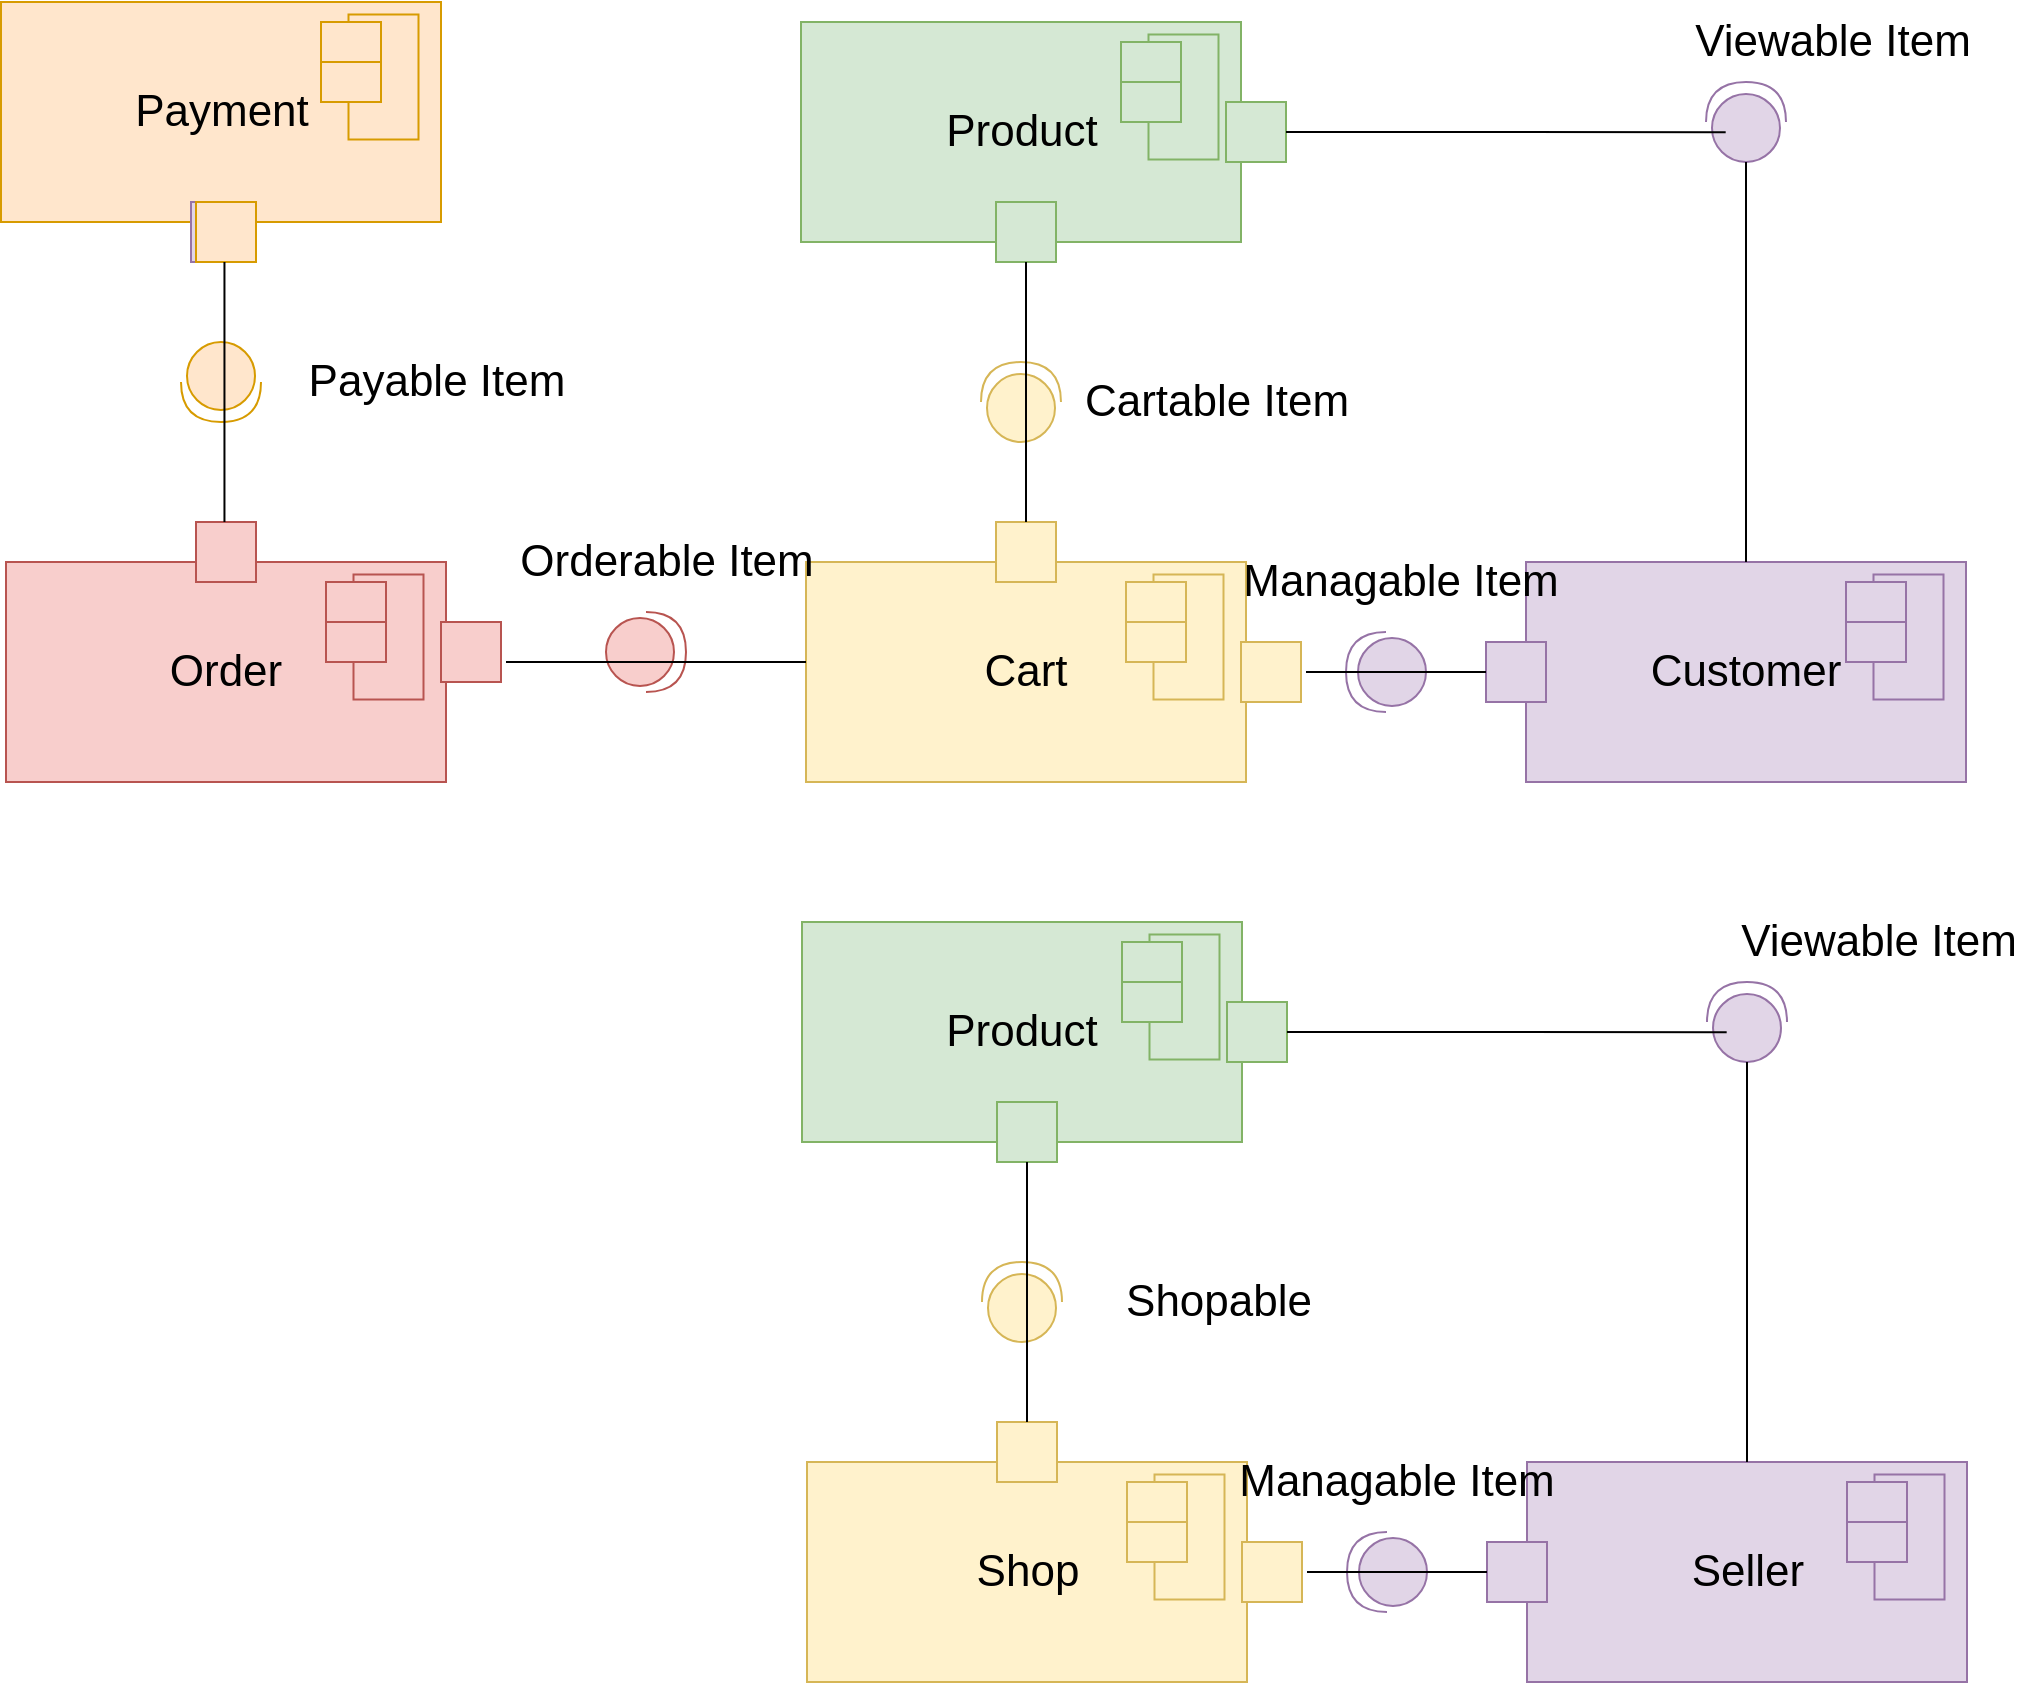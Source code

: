 <mxfile version="20.8.16"><diagram name="Page-1" id="d6bKRYBwjLOeX8YVccVs"><mxGraphModel dx="1956" dy="1044" grid="1" gridSize="10" guides="1" tooltips="1" connect="1" arrows="1" fold="1" page="1" pageScale="1" pageWidth="1100" pageHeight="850" math="0" shadow="0"><root><mxCell id="0"/><mxCell id="1" parent="0"/><mxCell id="qcZAhv24luyCMFHdP_Ei-7" value="Customer" style="rounded=0;whiteSpace=wrap;html=1;fontSize=22;fillColor=#e1d5e7;strokeColor=#9673a6;" vertex="1" parent="1"><mxGeometry x="820" y="290" width="220" height="110" as="geometry"/></mxCell><mxCell id="qcZAhv24luyCMFHdP_Ei-9" value="" style="whiteSpace=wrap;html=1;aspect=fixed;fontSize=22;fillColor=#e1d5e7;strokeColor=#9673a6;" vertex="1" parent="1"><mxGeometry x="800" y="330" width="30" height="30" as="geometry"/></mxCell><mxCell id="qcZAhv24luyCMFHdP_Ei-10" value="" style="rounded=0;whiteSpace=wrap;html=1;fontSize=22;rotation=90;fillColor=#e1d5e7;strokeColor=#9673a6;" vertex="1" parent="1"><mxGeometry x="980" y="310" width="62.5" height="35" as="geometry"/></mxCell><mxCell id="qcZAhv24luyCMFHdP_Ei-11" value="" style="rounded=0;whiteSpace=wrap;html=1;fontSize=22;fillColor=#e1d5e7;strokeColor=#9673a6;" vertex="1" parent="1"><mxGeometry x="980" y="320" width="30" height="20" as="geometry"/></mxCell><mxCell id="qcZAhv24luyCMFHdP_Ei-12" value="" style="rounded=0;whiteSpace=wrap;html=1;fontSize=22;fillColor=#e1d5e7;strokeColor=#9673a6;" vertex="1" parent="1"><mxGeometry x="980" y="300" width="30" height="20" as="geometry"/></mxCell><mxCell id="qcZAhv24luyCMFHdP_Ei-14" value="Cart" style="rounded=0;whiteSpace=wrap;html=1;fontSize=22;fillColor=#fff2cc;strokeColor=#d6b656;" vertex="1" parent="1"><mxGeometry x="460" y="290" width="220" height="110" as="geometry"/></mxCell><mxCell id="qcZAhv24luyCMFHdP_Ei-15" value="" style="whiteSpace=wrap;html=1;aspect=fixed;fontSize=22;fillColor=#fff2cc;strokeColor=#d6b656;" vertex="1" parent="1"><mxGeometry x="677.5" y="330" width="30" height="30" as="geometry"/></mxCell><mxCell id="qcZAhv24luyCMFHdP_Ei-16" value="" style="rounded=0;whiteSpace=wrap;html=1;fontSize=22;rotation=90;fillColor=#fff2cc;strokeColor=#d6b656;" vertex="1" parent="1"><mxGeometry x="620" y="310" width="62.5" height="35" as="geometry"/></mxCell><mxCell id="qcZAhv24luyCMFHdP_Ei-17" value="" style="rounded=0;whiteSpace=wrap;html=1;fontSize=22;fillColor=#fff2cc;strokeColor=#d6b656;" vertex="1" parent="1"><mxGeometry x="620" y="320" width="30" height="20" as="geometry"/></mxCell><mxCell id="qcZAhv24luyCMFHdP_Ei-18" value="" style="rounded=0;whiteSpace=wrap;html=1;fontSize=22;fillColor=#fff2cc;strokeColor=#d6b656;" vertex="1" parent="1"><mxGeometry x="620" y="300" width="30" height="20" as="geometry"/></mxCell><mxCell id="qcZAhv24luyCMFHdP_Ei-19" value="Product" style="rounded=0;whiteSpace=wrap;html=1;fontSize=22;fillColor=#d5e8d4;strokeColor=#82b366;" vertex="1" parent="1"><mxGeometry x="457.5" y="20" width="220" height="110" as="geometry"/></mxCell><mxCell id="qcZAhv24luyCMFHdP_Ei-20" value="" style="whiteSpace=wrap;html=1;aspect=fixed;fontSize=22;fillColor=#d5e8d4;strokeColor=#82b366;" vertex="1" parent="1"><mxGeometry x="555" y="110" width="30" height="30" as="geometry"/></mxCell><mxCell id="qcZAhv24luyCMFHdP_Ei-21" value="" style="rounded=0;whiteSpace=wrap;html=1;fontSize=22;rotation=90;fillColor=#d5e8d4;strokeColor=#82b366;" vertex="1" parent="1"><mxGeometry x="617.5" y="40" width="62.5" height="35" as="geometry"/></mxCell><mxCell id="qcZAhv24luyCMFHdP_Ei-22" value="" style="rounded=0;whiteSpace=wrap;html=1;fontSize=22;fillColor=#d5e8d4;strokeColor=#82b366;" vertex="1" parent="1"><mxGeometry x="617.5" y="50" width="30" height="20" as="geometry"/></mxCell><mxCell id="qcZAhv24luyCMFHdP_Ei-23" value="" style="rounded=0;whiteSpace=wrap;html=1;fontSize=22;fillColor=#d5e8d4;strokeColor=#82b366;" vertex="1" parent="1"><mxGeometry x="617.5" y="30" width="30" height="20" as="geometry"/></mxCell><mxCell id="qcZAhv24luyCMFHdP_Ei-24" value="Order" style="rounded=0;whiteSpace=wrap;html=1;fontSize=22;fillColor=#f8cecc;strokeColor=#b85450;" vertex="1" parent="1"><mxGeometry x="60" y="290" width="220" height="110" as="geometry"/></mxCell><mxCell id="qcZAhv24luyCMFHdP_Ei-25" value="" style="whiteSpace=wrap;html=1;aspect=fixed;fontSize=22;fillColor=#f8cecc;strokeColor=#b85450;" vertex="1" parent="1"><mxGeometry x="277.5" y="320" width="30" height="30" as="geometry"/></mxCell><mxCell id="qcZAhv24luyCMFHdP_Ei-26" value="" style="rounded=0;whiteSpace=wrap;html=1;fontSize=22;rotation=90;fillColor=#f8cecc;strokeColor=#b85450;" vertex="1" parent="1"><mxGeometry x="220" y="310" width="62.5" height="35" as="geometry"/></mxCell><mxCell id="qcZAhv24luyCMFHdP_Ei-27" value="" style="rounded=0;whiteSpace=wrap;html=1;fontSize=22;fillColor=#f8cecc;strokeColor=#b85450;" vertex="1" parent="1"><mxGeometry x="220" y="320" width="30" height="20" as="geometry"/></mxCell><mxCell id="qcZAhv24luyCMFHdP_Ei-28" value="" style="rounded=0;whiteSpace=wrap;html=1;fontSize=22;fillColor=#f8cecc;strokeColor=#b85450;" vertex="1" parent="1"><mxGeometry x="220" y="300" width="30" height="20" as="geometry"/></mxCell><mxCell id="qcZAhv24luyCMFHdP_Ei-29" value="Payment" style="rounded=0;whiteSpace=wrap;html=1;fontSize=22;fillColor=#ffe6cc;strokeColor=#d79b00;" vertex="1" parent="1"><mxGeometry x="57.5" y="10" width="220" height="110" as="geometry"/></mxCell><mxCell id="qcZAhv24luyCMFHdP_Ei-30" value="" style="whiteSpace=wrap;html=1;aspect=fixed;fontSize=22;fillColor=#e1d5e7;strokeColor=#9673a6;" vertex="1" parent="1"><mxGeometry x="152.5" y="110" width="30" height="30" as="geometry"/></mxCell><mxCell id="qcZAhv24luyCMFHdP_Ei-31" value="" style="rounded=0;whiteSpace=wrap;html=1;fontSize=22;rotation=90;fillColor=#ffe6cc;strokeColor=#d79b00;" vertex="1" parent="1"><mxGeometry x="217.5" y="30" width="62.5" height="35" as="geometry"/></mxCell><mxCell id="qcZAhv24luyCMFHdP_Ei-32" value="" style="rounded=0;whiteSpace=wrap;html=1;fontSize=22;fillColor=#ffe6cc;strokeColor=#d79b00;" vertex="1" parent="1"><mxGeometry x="217.5" y="40" width="30" height="20" as="geometry"/></mxCell><mxCell id="qcZAhv24luyCMFHdP_Ei-33" value="" style="rounded=0;whiteSpace=wrap;html=1;fontSize=22;fillColor=#ffe6cc;strokeColor=#d79b00;" vertex="1" parent="1"><mxGeometry x="217.5" y="20" width="30" height="20" as="geometry"/></mxCell><mxCell id="qcZAhv24luyCMFHdP_Ei-35" value="" style="whiteSpace=wrap;html=1;aspect=fixed;fontSize=22;fillColor=#d5e8d4;strokeColor=#82b366;" vertex="1" parent="1"><mxGeometry x="670" y="60" width="30" height="30" as="geometry"/></mxCell><mxCell id="qcZAhv24luyCMFHdP_Ei-36" value="" style="whiteSpace=wrap;html=1;aspect=fixed;fontSize=22;fillColor=#fff2cc;strokeColor=#d6b656;" vertex="1" parent="1"><mxGeometry x="555" y="270" width="30" height="30" as="geometry"/></mxCell><mxCell id="qcZAhv24luyCMFHdP_Ei-37" value="" style="whiteSpace=wrap;html=1;aspect=fixed;fontSize=22;fillColor=#f8cecc;strokeColor=#b85450;" vertex="1" parent="1"><mxGeometry x="155" y="270" width="30" height="30" as="geometry"/></mxCell><mxCell id="qcZAhv24luyCMFHdP_Ei-38" value="" style="whiteSpace=wrap;html=1;aspect=fixed;fontSize=22;fillColor=#ffe6cc;strokeColor=#d79b00;" vertex="1" parent="1"><mxGeometry x="155" y="110" width="30" height="30" as="geometry"/></mxCell><mxCell id="qcZAhv24luyCMFHdP_Ei-39" value="" style="shape=providedRequiredInterface;html=1;verticalLabelPosition=bottom;sketch=0;fontSize=22;rotation=90;fillColor=#ffe6cc;strokeColor=#d79b00;" vertex="1" parent="1"><mxGeometry x="147.5" y="180" width="40" height="40" as="geometry"/></mxCell><mxCell id="qcZAhv24luyCMFHdP_Ei-40" value="" style="shape=providedRequiredInterface;html=1;verticalLabelPosition=bottom;sketch=0;fontSize=22;fillColor=#f8cecc;strokeColor=#b85450;" vertex="1" parent="1"><mxGeometry x="360" y="315" width="40" height="40" as="geometry"/></mxCell><mxCell id="qcZAhv24luyCMFHdP_Ei-41" value="" style="shape=providedRequiredInterface;html=1;verticalLabelPosition=bottom;sketch=0;fontSize=22;rotation=-90;fillColor=#fff2cc;strokeColor=#d6b656;" vertex="1" parent="1"><mxGeometry x="547.5" y="190" width="40" height="40" as="geometry"/></mxCell><mxCell id="qcZAhv24luyCMFHdP_Ei-42" value="" style="shape=providedRequiredInterface;html=1;verticalLabelPosition=bottom;sketch=0;fontSize=22;rotation=-90;fillColor=#e1d5e7;strokeColor=#9673a6;" vertex="1" parent="1"><mxGeometry x="910" y="50" width="40" height="40" as="geometry"/></mxCell><mxCell id="qcZAhv24luyCMFHdP_Ei-43" value="" style="shape=providedRequiredInterface;html=1;verticalLabelPosition=bottom;sketch=0;fontSize=22;rotation=-180;fillColor=#e1d5e7;strokeColor=#9673a6;" vertex="1" parent="1"><mxGeometry x="730" y="325" width="40" height="40" as="geometry"/></mxCell><mxCell id="qcZAhv24luyCMFHdP_Ei-44" value="" style="endArrow=none;html=1;rounded=0;fontSize=22;entryX=0;entryY=0.5;entryDx=0;entryDy=0;" edge="1" parent="1" target="qcZAhv24luyCMFHdP_Ei-9"><mxGeometry width="50" height="50" relative="1" as="geometry"><mxPoint x="710" y="345" as="sourcePoint"/><mxPoint x="550" y="330" as="targetPoint"/></mxGeometry></mxCell><mxCell id="qcZAhv24luyCMFHdP_Ei-45" value="" style="endArrow=none;html=1;rounded=0;fontSize=22;exitX=0;exitY=0.5;exitDx=0;exitDy=0;exitPerimeter=0;entryX=0.5;entryY=0;entryDx=0;entryDy=0;" edge="1" parent="1" source="qcZAhv24luyCMFHdP_Ei-42" target="qcZAhv24luyCMFHdP_Ei-7"><mxGeometry width="50" height="50" relative="1" as="geometry"><mxPoint x="500" y="380" as="sourcePoint"/><mxPoint x="550" y="330" as="targetPoint"/></mxGeometry></mxCell><mxCell id="qcZAhv24luyCMFHdP_Ei-46" value="" style="endArrow=none;html=1;rounded=0;fontSize=22;entryX=0.373;entryY=0.246;entryDx=0;entryDy=0;entryPerimeter=0;exitX=1;exitY=0.5;exitDx=0;exitDy=0;" edge="1" parent="1" source="qcZAhv24luyCMFHdP_Ei-35" target="qcZAhv24luyCMFHdP_Ei-42"><mxGeometry width="50" height="50" relative="1" as="geometry"><mxPoint x="500" y="380" as="sourcePoint"/><mxPoint x="550" y="330" as="targetPoint"/></mxGeometry></mxCell><mxCell id="qcZAhv24luyCMFHdP_Ei-47" value="Viewable Item" style="text;html=1;align=center;verticalAlign=middle;resizable=0;points=[];autosize=1;strokeColor=none;fillColor=none;fontSize=22;" vertex="1" parent="1"><mxGeometry x="892.5" y="10" width="160" height="40" as="geometry"/></mxCell><mxCell id="qcZAhv24luyCMFHdP_Ei-48" value="" style="endArrow=none;html=1;rounded=0;fontSize=22;entryX=0.5;entryY=1;entryDx=0;entryDy=0;exitX=0.5;exitY=0;exitDx=0;exitDy=0;" edge="1" parent="1" source="qcZAhv24luyCMFHdP_Ei-36" target="qcZAhv24luyCMFHdP_Ei-20"><mxGeometry width="50" height="50" relative="1" as="geometry"><mxPoint x="500" y="380" as="sourcePoint"/><mxPoint x="550" y="330" as="targetPoint"/></mxGeometry></mxCell><mxCell id="qcZAhv24luyCMFHdP_Ei-49" value="Cartable Item" style="text;html=1;align=center;verticalAlign=middle;resizable=0;points=[];autosize=1;strokeColor=none;fillColor=none;fontSize=22;" vertex="1" parent="1"><mxGeometry x="585" y="190" width="160" height="40" as="geometry"/></mxCell><mxCell id="qcZAhv24luyCMFHdP_Ei-50" value="" style="endArrow=none;html=1;rounded=0;fontSize=22;" edge="1" parent="1"><mxGeometry width="50" height="50" relative="1" as="geometry"><mxPoint x="310" y="340" as="sourcePoint"/><mxPoint x="460" y="340" as="targetPoint"/></mxGeometry></mxCell><mxCell id="qcZAhv24luyCMFHdP_Ei-51" value="Orderable Item" style="text;html=1;align=center;verticalAlign=middle;resizable=0;points=[];autosize=1;strokeColor=none;fillColor=none;fontSize=22;" vertex="1" parent="1"><mxGeometry x="305" y="270" width="170" height="40" as="geometry"/></mxCell><mxCell id="qcZAhv24luyCMFHdP_Ei-52" value="" style="endArrow=none;html=1;rounded=0;fontSize=22;entryX=0.5;entryY=1;entryDx=0;entryDy=0;exitX=0.5;exitY=0;exitDx=0;exitDy=0;" edge="1" parent="1"><mxGeometry width="50" height="50" relative="1" as="geometry"><mxPoint x="169.23" y="270" as="sourcePoint"/><mxPoint x="169.23" y="140" as="targetPoint"/></mxGeometry></mxCell><mxCell id="qcZAhv24luyCMFHdP_Ei-53" value="Payable Item" style="text;html=1;align=center;verticalAlign=middle;resizable=0;points=[];autosize=1;strokeColor=none;fillColor=none;fontSize=22;" vertex="1" parent="1"><mxGeometry x="200" y="180" width="150" height="40" as="geometry"/></mxCell><mxCell id="qcZAhv24luyCMFHdP_Ei-55" value="Seller" style="rounded=0;whiteSpace=wrap;html=1;fontSize=22;fillColor=#e1d5e7;strokeColor=#9673a6;" vertex="1" parent="1"><mxGeometry x="820.5" y="740" width="220" height="110" as="geometry"/></mxCell><mxCell id="qcZAhv24luyCMFHdP_Ei-56" value="" style="whiteSpace=wrap;html=1;aspect=fixed;fontSize=22;fillColor=#e1d5e7;strokeColor=#9673a6;" vertex="1" parent="1"><mxGeometry x="800.5" y="780" width="30" height="30" as="geometry"/></mxCell><mxCell id="qcZAhv24luyCMFHdP_Ei-57" value="" style="rounded=0;whiteSpace=wrap;html=1;fontSize=22;rotation=90;fillColor=#e1d5e7;strokeColor=#9673a6;" vertex="1" parent="1"><mxGeometry x="980.5" y="760" width="62.5" height="35" as="geometry"/></mxCell><mxCell id="qcZAhv24luyCMFHdP_Ei-58" value="" style="rounded=0;whiteSpace=wrap;html=1;fontSize=22;fillColor=#e1d5e7;strokeColor=#9673a6;" vertex="1" parent="1"><mxGeometry x="980.5" y="770" width="30" height="20" as="geometry"/></mxCell><mxCell id="qcZAhv24luyCMFHdP_Ei-59" value="" style="rounded=0;whiteSpace=wrap;html=1;fontSize=22;fillColor=#e1d5e7;strokeColor=#9673a6;" vertex="1" parent="1"><mxGeometry x="980.5" y="750" width="30" height="20" as="geometry"/></mxCell><mxCell id="qcZAhv24luyCMFHdP_Ei-60" value="Shop" style="rounded=0;whiteSpace=wrap;html=1;fontSize=22;fillColor=#fff2cc;strokeColor=#d6b656;" vertex="1" parent="1"><mxGeometry x="460.5" y="740" width="220" height="110" as="geometry"/></mxCell><mxCell id="qcZAhv24luyCMFHdP_Ei-61" value="" style="whiteSpace=wrap;html=1;aspect=fixed;fontSize=22;fillColor=#fff2cc;strokeColor=#d6b656;" vertex="1" parent="1"><mxGeometry x="678" y="780" width="30" height="30" as="geometry"/></mxCell><mxCell id="qcZAhv24luyCMFHdP_Ei-62" value="" style="rounded=0;whiteSpace=wrap;html=1;fontSize=22;rotation=90;fillColor=#fff2cc;strokeColor=#d6b656;" vertex="1" parent="1"><mxGeometry x="620.5" y="760" width="62.5" height="35" as="geometry"/></mxCell><mxCell id="qcZAhv24luyCMFHdP_Ei-63" value="" style="rounded=0;whiteSpace=wrap;html=1;fontSize=22;fillColor=#fff2cc;strokeColor=#d6b656;" vertex="1" parent="1"><mxGeometry x="620.5" y="770" width="30" height="20" as="geometry"/></mxCell><mxCell id="qcZAhv24luyCMFHdP_Ei-64" value="" style="rounded=0;whiteSpace=wrap;html=1;fontSize=22;fillColor=#fff2cc;strokeColor=#d6b656;" vertex="1" parent="1"><mxGeometry x="620.5" y="750" width="30" height="20" as="geometry"/></mxCell><mxCell id="qcZAhv24luyCMFHdP_Ei-65" value="Product" style="rounded=0;whiteSpace=wrap;html=1;fontSize=22;fillColor=#d5e8d4;strokeColor=#82b366;" vertex="1" parent="1"><mxGeometry x="458" y="470" width="220" height="110" as="geometry"/></mxCell><mxCell id="qcZAhv24luyCMFHdP_Ei-66" value="" style="whiteSpace=wrap;html=1;aspect=fixed;fontSize=22;fillColor=#d5e8d4;strokeColor=#82b366;" vertex="1" parent="1"><mxGeometry x="555.5" y="560" width="30" height="30" as="geometry"/></mxCell><mxCell id="qcZAhv24luyCMFHdP_Ei-67" value="" style="rounded=0;whiteSpace=wrap;html=1;fontSize=22;rotation=90;fillColor=#d5e8d4;strokeColor=#82b366;" vertex="1" parent="1"><mxGeometry x="618" y="490" width="62.5" height="35" as="geometry"/></mxCell><mxCell id="qcZAhv24luyCMFHdP_Ei-68" value="" style="rounded=0;whiteSpace=wrap;html=1;fontSize=22;fillColor=#d5e8d4;strokeColor=#82b366;" vertex="1" parent="1"><mxGeometry x="618" y="500" width="30" height="20" as="geometry"/></mxCell><mxCell id="qcZAhv24luyCMFHdP_Ei-69" value="" style="rounded=0;whiteSpace=wrap;html=1;fontSize=22;fillColor=#d5e8d4;strokeColor=#82b366;" vertex="1" parent="1"><mxGeometry x="618" y="480" width="30" height="20" as="geometry"/></mxCell><mxCell id="qcZAhv24luyCMFHdP_Ei-80" value="" style="whiteSpace=wrap;html=1;aspect=fixed;fontSize=22;fillColor=#d5e8d4;strokeColor=#82b366;" vertex="1" parent="1"><mxGeometry x="670.5" y="510" width="30" height="30" as="geometry"/></mxCell><mxCell id="qcZAhv24luyCMFHdP_Ei-81" value="" style="whiteSpace=wrap;html=1;aspect=fixed;fontSize=22;fillColor=#fff2cc;strokeColor=#d6b656;" vertex="1" parent="1"><mxGeometry x="555.5" y="720" width="30" height="30" as="geometry"/></mxCell><mxCell id="qcZAhv24luyCMFHdP_Ei-86" value="" style="shape=providedRequiredInterface;html=1;verticalLabelPosition=bottom;sketch=0;fontSize=22;rotation=-90;fillColor=#fff2cc;strokeColor=#d6b656;" vertex="1" parent="1"><mxGeometry x="548" y="640" width="40" height="40" as="geometry"/></mxCell><mxCell id="qcZAhv24luyCMFHdP_Ei-87" value="" style="shape=providedRequiredInterface;html=1;verticalLabelPosition=bottom;sketch=0;fontSize=22;rotation=-90;fillColor=#e1d5e7;strokeColor=#9673a6;" vertex="1" parent="1"><mxGeometry x="910.5" y="500" width="40" height="40" as="geometry"/></mxCell><mxCell id="qcZAhv24luyCMFHdP_Ei-88" value="" style="shape=providedRequiredInterface;html=1;verticalLabelPosition=bottom;sketch=0;fontSize=22;rotation=-180;fillColor=#e1d5e7;strokeColor=#9673a6;" vertex="1" parent="1"><mxGeometry x="730.5" y="775" width="40" height="40" as="geometry"/></mxCell><mxCell id="qcZAhv24luyCMFHdP_Ei-89" value="" style="endArrow=none;html=1;rounded=0;fontSize=22;entryX=0;entryY=0.5;entryDx=0;entryDy=0;" edge="1" parent="1" target="qcZAhv24luyCMFHdP_Ei-56"><mxGeometry width="50" height="50" relative="1" as="geometry"><mxPoint x="710.5" y="795" as="sourcePoint"/><mxPoint x="550.5" y="780" as="targetPoint"/></mxGeometry></mxCell><mxCell id="qcZAhv24luyCMFHdP_Ei-90" value="" style="endArrow=none;html=1;rounded=0;fontSize=22;exitX=0;exitY=0.5;exitDx=0;exitDy=0;exitPerimeter=0;entryX=0.5;entryY=0;entryDx=0;entryDy=0;" edge="1" parent="1" source="qcZAhv24luyCMFHdP_Ei-87" target="qcZAhv24luyCMFHdP_Ei-55"><mxGeometry width="50" height="50" relative="1" as="geometry"><mxPoint x="500.5" y="830" as="sourcePoint"/><mxPoint x="550.5" y="780" as="targetPoint"/></mxGeometry></mxCell><mxCell id="qcZAhv24luyCMFHdP_Ei-91" value="" style="endArrow=none;html=1;rounded=0;fontSize=22;entryX=0.373;entryY=0.246;entryDx=0;entryDy=0;entryPerimeter=0;exitX=1;exitY=0.5;exitDx=0;exitDy=0;" edge="1" parent="1" source="qcZAhv24luyCMFHdP_Ei-80" target="qcZAhv24luyCMFHdP_Ei-87"><mxGeometry width="50" height="50" relative="1" as="geometry"><mxPoint x="500.5" y="830" as="sourcePoint"/><mxPoint x="550.5" y="780" as="targetPoint"/></mxGeometry></mxCell><mxCell id="qcZAhv24luyCMFHdP_Ei-92" value="Viewable Item" style="text;html=1;align=center;verticalAlign=middle;resizable=0;points=[];autosize=1;strokeColor=none;fillColor=none;fontSize=22;" vertex="1" parent="1"><mxGeometry x="915.5" y="460" width="160" height="40" as="geometry"/></mxCell><mxCell id="qcZAhv24luyCMFHdP_Ei-93" value="" style="endArrow=none;html=1;rounded=0;fontSize=22;entryX=0.5;entryY=1;entryDx=0;entryDy=0;exitX=0.5;exitY=0;exitDx=0;exitDy=0;" edge="1" parent="1" source="qcZAhv24luyCMFHdP_Ei-81" target="qcZAhv24luyCMFHdP_Ei-66"><mxGeometry width="50" height="50" relative="1" as="geometry"><mxPoint x="500.5" y="830" as="sourcePoint"/><mxPoint x="550.5" y="780" as="targetPoint"/></mxGeometry></mxCell><mxCell id="qcZAhv24luyCMFHdP_Ei-94" value="Shopable" style="text;html=1;align=center;verticalAlign=middle;resizable=0;points=[];autosize=1;strokeColor=none;fillColor=none;fontSize=22;" vertex="1" parent="1"><mxGeometry x="605.5" y="640" width="120" height="40" as="geometry"/></mxCell><mxCell id="qcZAhv24luyCMFHdP_Ei-193" value="Managable Item" style="text;html=1;align=center;verticalAlign=middle;resizable=0;points=[];autosize=1;strokeColor=none;fillColor=none;fontSize=22;" vertex="1" parent="1"><mxGeometry x="666.75" y="280" width="180" height="40" as="geometry"/></mxCell><mxCell id="qcZAhv24luyCMFHdP_Ei-194" value="Managable Item" style="text;html=1;align=center;verticalAlign=middle;resizable=0;points=[];autosize=1;strokeColor=none;fillColor=none;fontSize=22;" vertex="1" parent="1"><mxGeometry x="665" y="730" width="180" height="40" as="geometry"/></mxCell></root></mxGraphModel></diagram></mxfile>